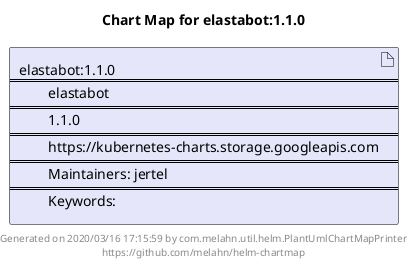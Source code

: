 @startuml
skinparam linetype ortho
skinparam backgroundColor white
skinparam usecaseBorderColor black
skinparam usecaseArrowColor LightSlateGray
skinparam artifactBorderColor black
skinparam artifactArrowColor LightSlateGray

title Chart Map for elastabot:1.1.0

'There is one referenced Helm Chart
artifact "elastabot:1.1.0\n====\n\telastabot\n====\n\t1.1.0\n====\n\thttps://kubernetes-charts.storage.googleapis.com\n====\n\tMaintainers: jertel\n====\n\tKeywords: " as elastabot_1_1_0 #Lavender

'There are 0 referenced Docker Images

'Chart Dependencies

center footer Generated on 2020/03/16 17:15:59 by com.melahn.util.helm.PlantUmlChartMapPrinter\nhttps://github.com/melahn/helm-chartmap
@enduml
